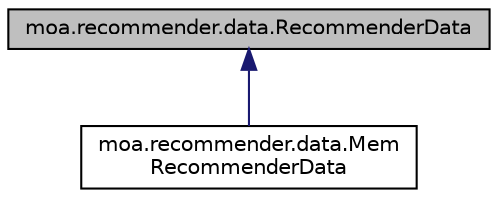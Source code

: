 digraph "moa.recommender.data.RecommenderData"
{
 // LATEX_PDF_SIZE
  edge [fontname="Helvetica",fontsize="10",labelfontname="Helvetica",labelfontsize="10"];
  node [fontname="Helvetica",fontsize="10",shape=record];
  Node1 [label="moa.recommender.data.RecommenderData",height=0.2,width=0.4,color="black", fillcolor="grey75", style="filled", fontcolor="black",tooltip=" "];
  Node1 -> Node2 [dir="back",color="midnightblue",fontsize="10",style="solid",fontname="Helvetica"];
  Node2 [label="moa.recommender.data.Mem\lRecommenderData",height=0.2,width=0.4,color="black", fillcolor="white", style="filled",URL="$classmoa_1_1recommender_1_1data_1_1_mem_recommender_data.html",tooltip=" "];
}
